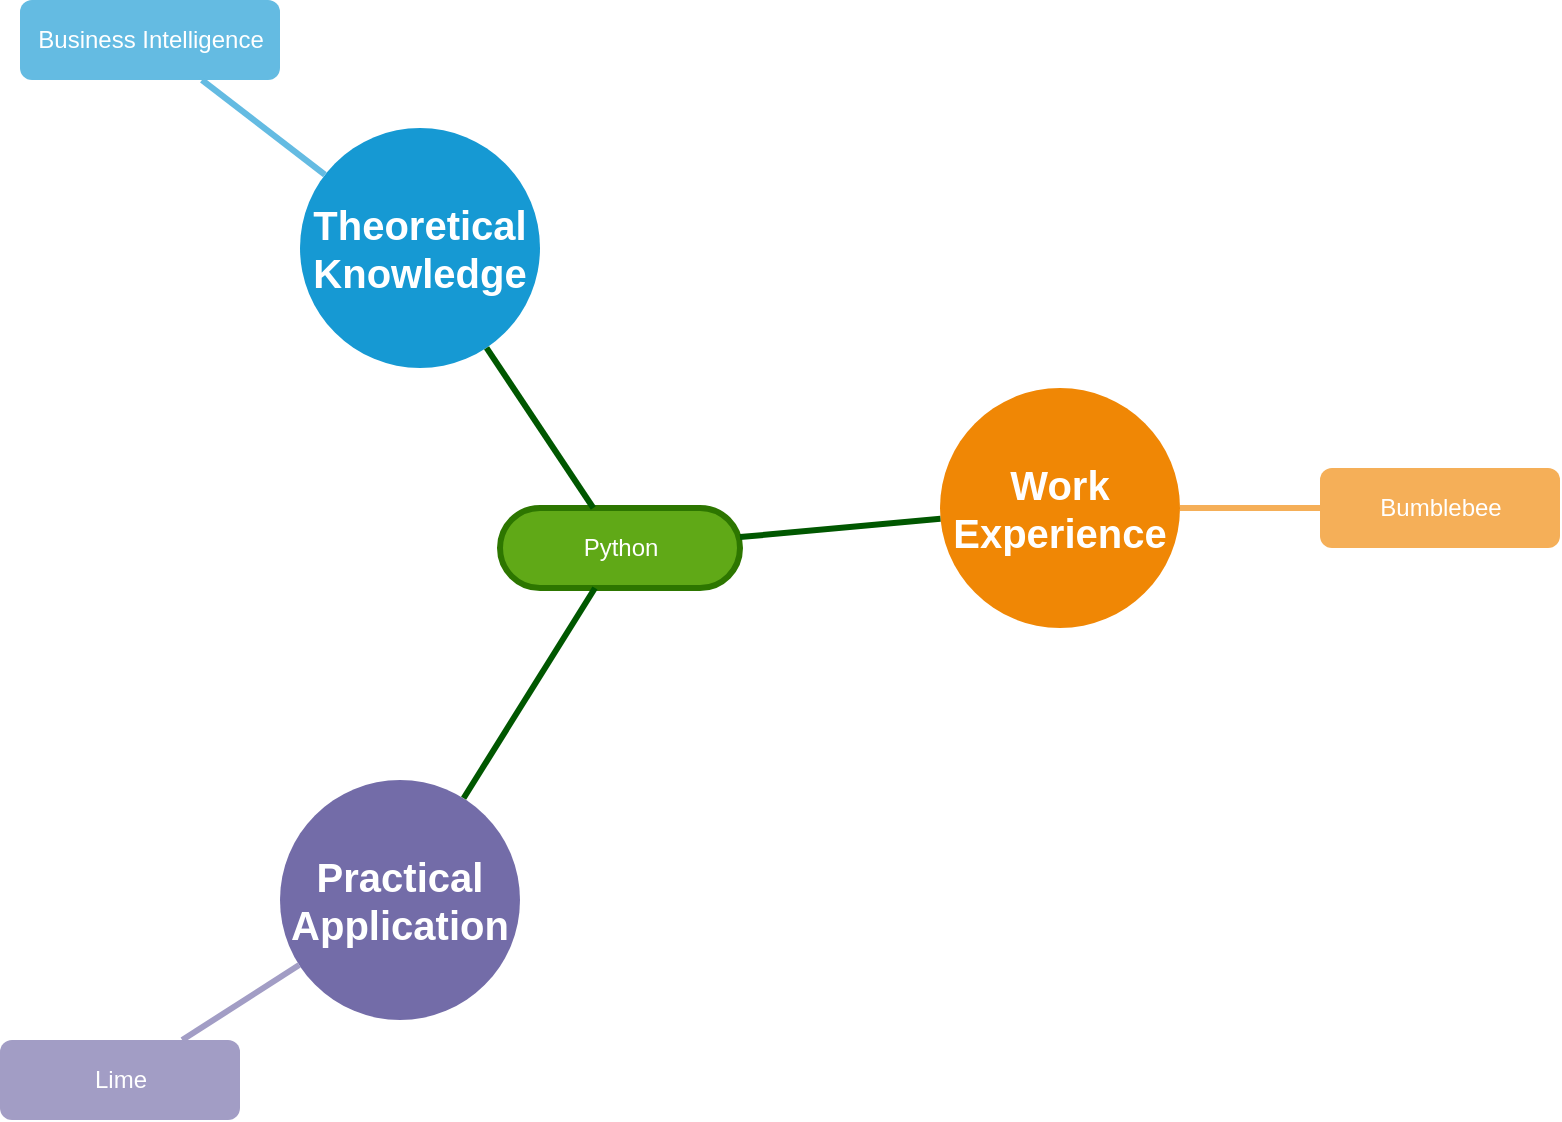 <mxfile version="14.4.9" type="github">
  <diagram id="6a731a19-8d31-9384-78a2-239565b7b9f0" name="Page-1">
    <mxGraphModel dx="1002" dy="683" grid="1" gridSize="10" guides="1" tooltips="1" connect="1" arrows="1" fold="1" page="1" pageScale="1" pageWidth="1169" pageHeight="827" background="#ffffff" math="0" shadow="0">
      <root>
        <mxCell id="0" />
        <mxCell id="1" parent="0" />
        <mxCell id="1350" value="&lt;span class=&quot;ILfuVd&quot;&gt;&lt;span class=&quot;hgKElc&quot;&gt;&lt;b&gt;Theoretical Knowledge&lt;/b&gt;&lt;/span&gt;&lt;/span&gt;" style="ellipse;whiteSpace=wrap;html=1;shadow=0;fontFamily=Helvetica;fontSize=20;fontColor=#FFFFFF;align=center;strokeWidth=3;fillColor=#1699D3;strokeColor=none;" parent="1" vertex="1">
          <mxGeometry x="180" y="224" width="120" height="120" as="geometry" />
        </mxCell>
        <mxCell id="1351" value="Work Experience" style="ellipse;whiteSpace=wrap;html=1;shadow=0;fontFamily=Helvetica;fontSize=20;fontColor=#FFFFFF;align=center;strokeWidth=3;fillColor=#F08705;strokeColor=none;gradientColor=none;fontStyle=1" parent="1" vertex="1">
          <mxGeometry x="500" y="354" width="120" height="120" as="geometry" />
        </mxCell>
        <mxCell id="1367" value="Business Intelligence" style="rounded=1;fillColor=#64BBE2;strokeColor=none;strokeWidth=3;shadow=0;html=1;fontColor=#FFFFFF;" parent="1" vertex="1">
          <mxGeometry x="40" y="160" width="130" height="40" as="geometry" />
        </mxCell>
        <mxCell id="1378" value="" style="edgeStyle=none;endArrow=none;strokeWidth=3;strokeColor=#64BBE2;html=1;" parent="1" source="1350" target="1367" edge="1">
          <mxGeometry x="-565" y="9" width="100" height="100" as="geometry">
            <mxPoint x="-565" y="109" as="sourcePoint" />
            <mxPoint x="-465" y="9" as="targetPoint" />
          </mxGeometry>
        </mxCell>
        <mxCell id="1398" value="Bumblebee" style="rounded=1;fillColor=#f5af58;strokeColor=none;strokeWidth=3;shadow=0;html=1;fontColor=#FFFFFF;" parent="1" vertex="1">
          <mxGeometry x="690" y="394" width="120" height="40" as="geometry" />
        </mxCell>
        <mxCell id="1410" value="" style="edgeStyle=none;endArrow=none;strokeWidth=3;strokeColor=#F5AF58;html=1;" parent="1" source="1351" target="1398" edge="1">
          <mxGeometry x="-600" y="134" width="100" height="100" as="geometry">
            <mxPoint x="-600" y="234" as="sourcePoint" />
            <mxPoint x="-500" y="134" as="targetPoint" />
          </mxGeometry>
        </mxCell>
        <mxCell id="1516" value="Practical Application" style="ellipse;whiteSpace=wrap;html=1;shadow=0;fontFamily=Helvetica;fontSize=20;fontColor=#FFFFFF;align=center;strokeWidth=3;fillColor=#736ca8;strokeColor=none;fontStyle=1" parent="1" vertex="1">
          <mxGeometry x="170" y="550" width="120" height="120" as="geometry" />
        </mxCell>
        <mxCell id="1523" value="Lime" style="rounded=1;fillColor=#a29dc5;strokeColor=none;strokeWidth=3;shadow=0;html=1;fontColor=#FFFFFF;" parent="1" vertex="1">
          <mxGeometry x="30" y="680" width="120" height="40" as="geometry" />
        </mxCell>
        <mxCell id="1535" value="" style="edgeStyle=none;endArrow=none;strokeWidth=3;strokeColor=#A29DC5;html=1;" parent="1" source="1516" target="1523" edge="1">
          <mxGeometry x="-1640" y="-475" width="100" height="100" as="geometry">
            <mxPoint x="-1640" y="-375" as="sourcePoint" />
            <mxPoint x="-1540" y="-475" as="targetPoint" />
          </mxGeometry>
        </mxCell>
        <mxCell id="ySkJhD_-2FWQWEVfoGKT-1542" value="Python" style="rounded=1;fillColor=#60a917;strokeColor=#2D7600;strokeWidth=3;shadow=0;html=1;fontColor=#ffffff;arcSize=50;" vertex="1" parent="1">
          <mxGeometry x="280" y="414" width="120" height="40" as="geometry" />
        </mxCell>
        <mxCell id="ySkJhD_-2FWQWEVfoGKT-1544" value="" style="edgeStyle=none;endArrow=none;strokeWidth=3;html=1;fillColor=#008a00;strokeColor=#005700;" edge="1" parent="1" source="ySkJhD_-2FWQWEVfoGKT-1542" target="1350">
          <mxGeometry x="-538.67" y="227.17" width="100" height="100" as="geometry">
            <mxPoint x="225.357" y="458.338" as="sourcePoint" />
            <mxPoint x="179.997" y="409.67" as="targetPoint" />
          </mxGeometry>
        </mxCell>
        <mxCell id="ySkJhD_-2FWQWEVfoGKT-1545" value="" style="edgeStyle=none;endArrow=none;strokeWidth=3;html=1;fillColor=#008a00;strokeColor=#005700;" edge="1" parent="1" source="ySkJhD_-2FWQWEVfoGKT-1542" target="1351">
          <mxGeometry x="-365.34" y="483.17" width="100" height="100" as="geometry">
            <mxPoint x="499.997" y="670" as="sourcePoint" />
            <mxPoint x="446.612" y="589.923" as="targetPoint" />
          </mxGeometry>
        </mxCell>
        <mxCell id="ySkJhD_-2FWQWEVfoGKT-1546" value="" style="endArrow=none;html=1;strokeColor=#005700;strokeWidth=3;fillColor=#008a00;" edge="1" parent="1" source="ySkJhD_-2FWQWEVfoGKT-1542" target="1516">
          <mxGeometry width="50" height="50" relative="1" as="geometry">
            <mxPoint x="410" y="470" as="sourcePoint" />
            <mxPoint x="460" y="420" as="targetPoint" />
          </mxGeometry>
        </mxCell>
      </root>
    </mxGraphModel>
  </diagram>
</mxfile>
